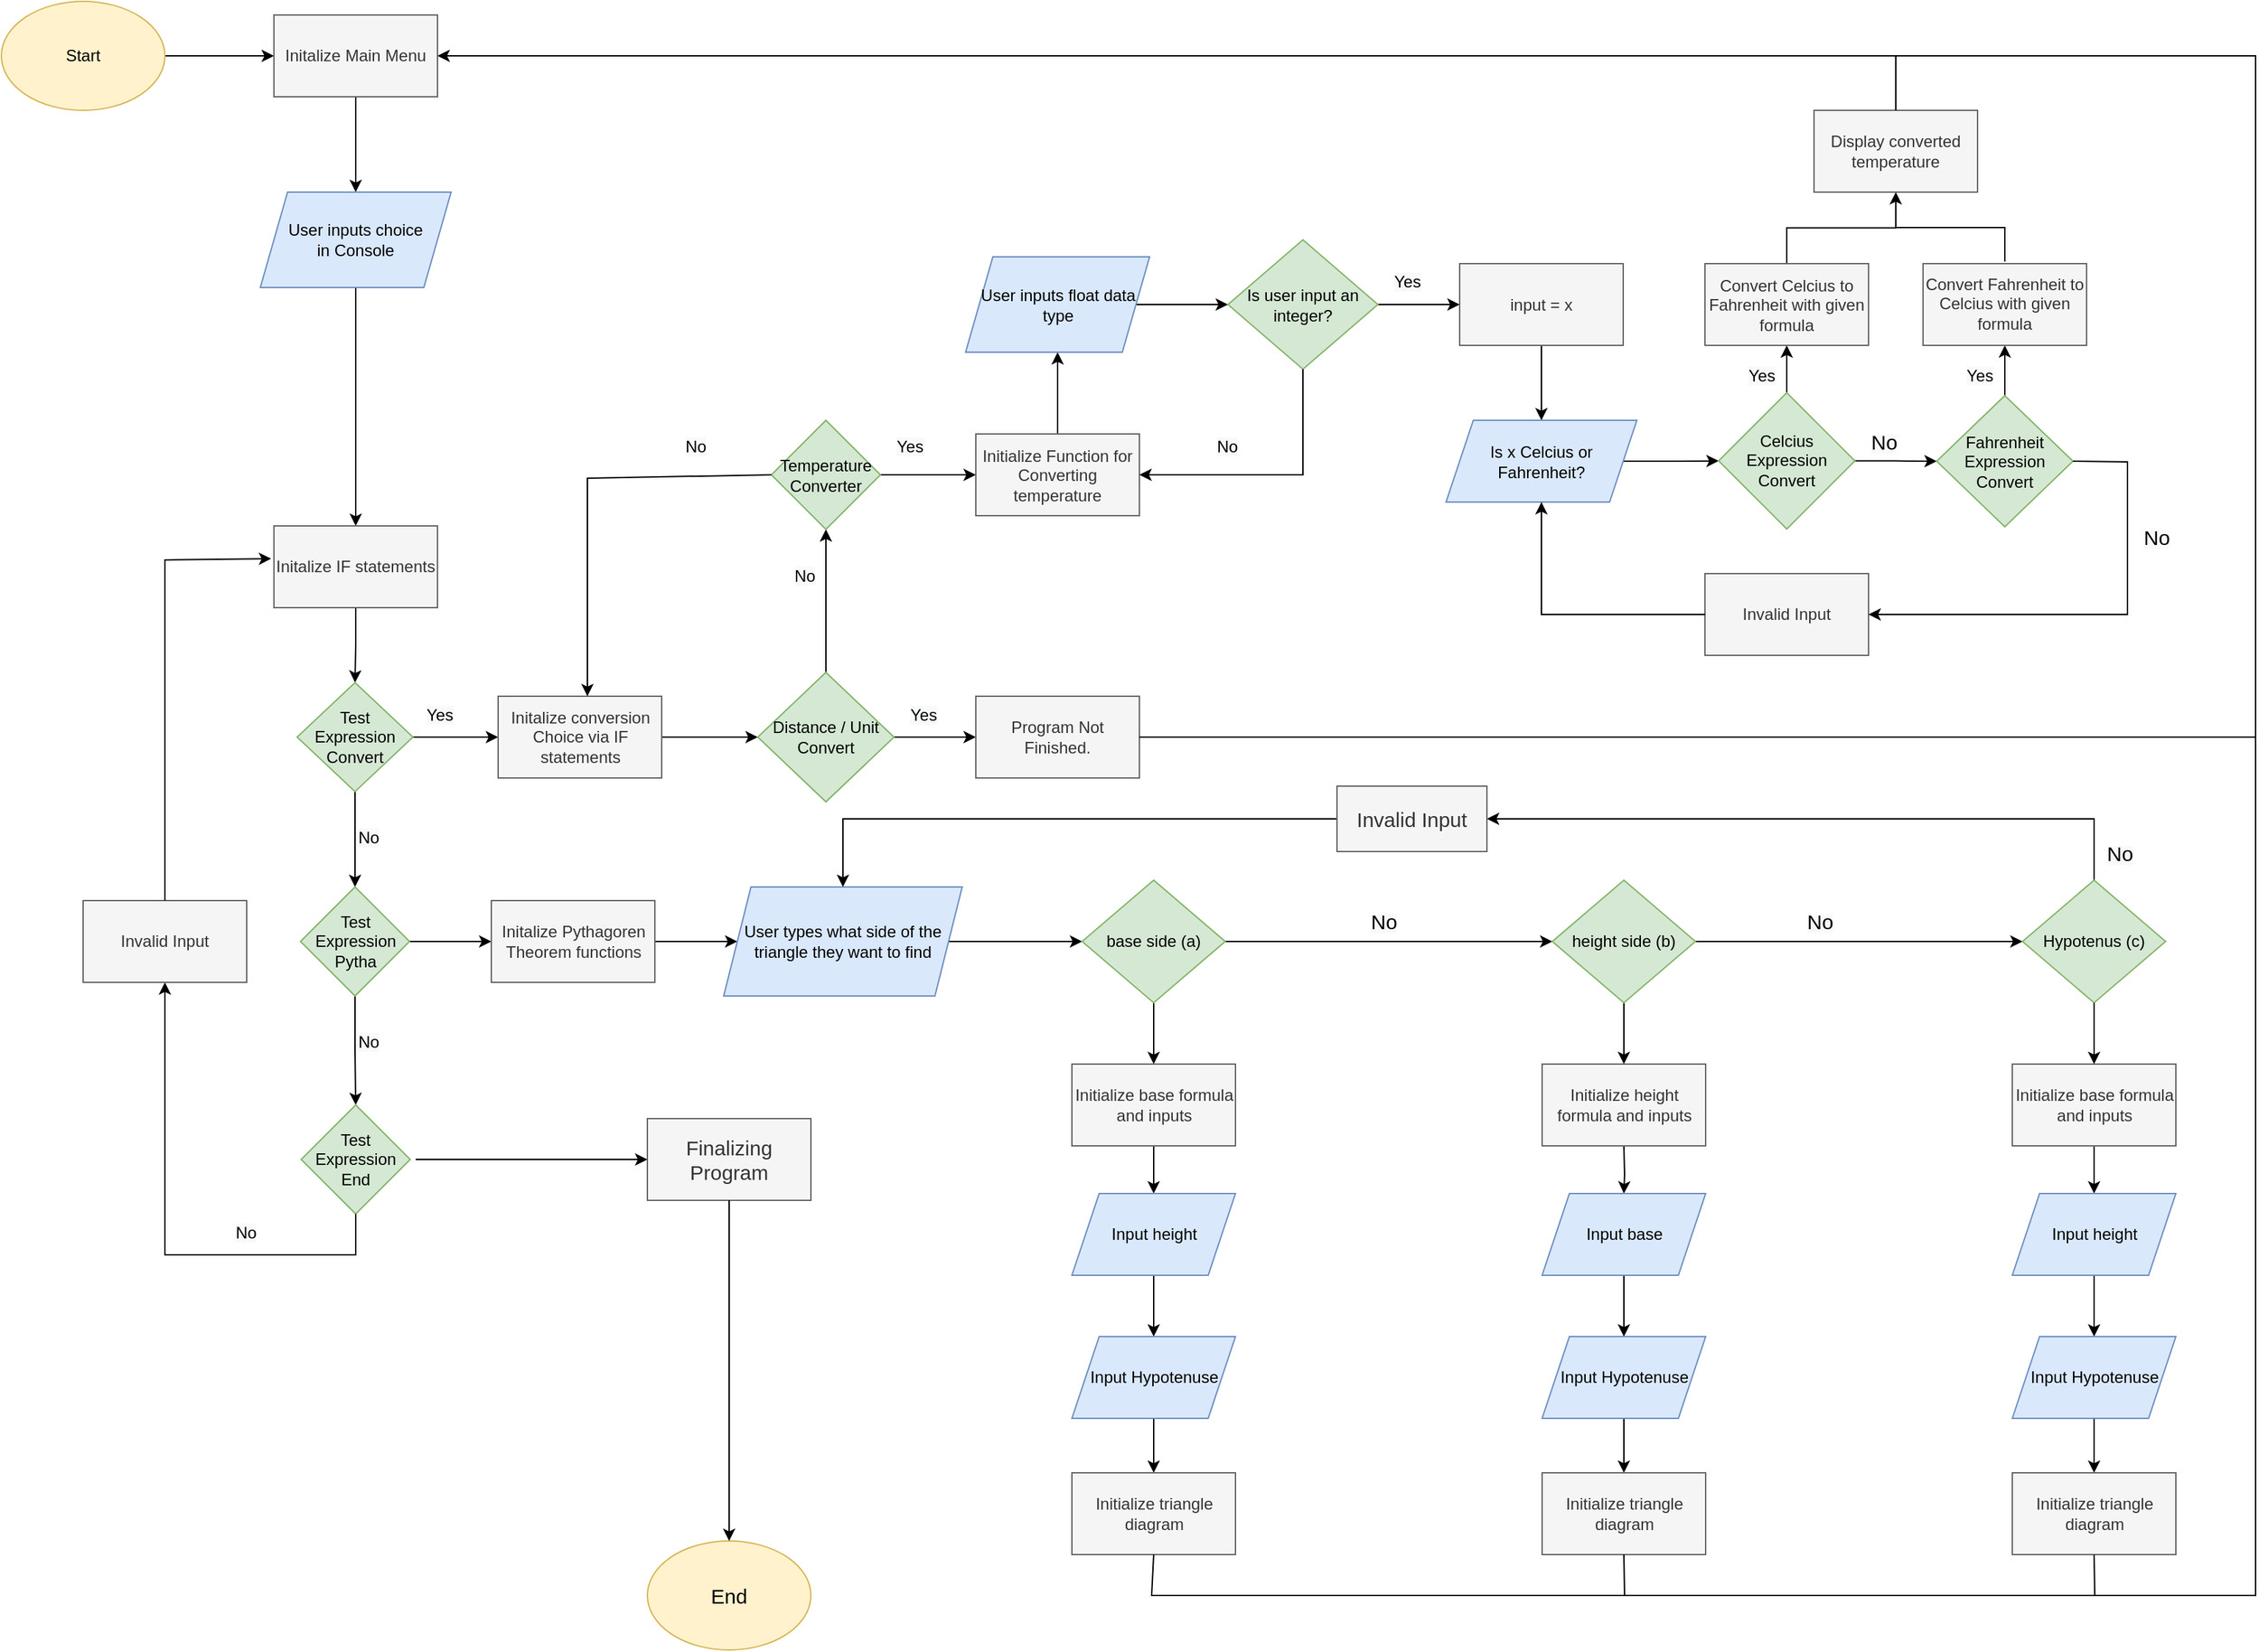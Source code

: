 <mxfile version="20.6.0" type="device"><diagram id="wLUYgMx3T7NsP7CaVfhr" name="Page-1"><mxGraphModel dx="2076" dy="2258" grid="1" gridSize="10" guides="1" tooltips="1" connect="1" arrows="1" fold="1" page="1" pageScale="1" pageWidth="850" pageHeight="1100" math="0" shadow="0"><root><mxCell id="0"/><mxCell id="1" parent="0"/><mxCell id="-X36bXisBp89bjYQendm-4" value="" style="edgeStyle=orthogonalEdgeStyle;rounded=0;orthogonalLoop=1;jettySize=auto;html=1;" parent="1" source="-X36bXisBp89bjYQendm-2" target="-X36bXisBp89bjYQendm-3" edge="1"><mxGeometry relative="1" as="geometry"/></mxCell><mxCell id="-X36bXisBp89bjYQendm-2" value="Start" style="ellipse;whiteSpace=wrap;html=1;fillColor=#fff2cc;strokeColor=#d6b656;" parent="1" vertex="1"><mxGeometry x="26" y="-270" width="120" height="80" as="geometry"/></mxCell><mxCell id="-X36bXisBp89bjYQendm-8" value="" style="edgeStyle=orthogonalEdgeStyle;rounded=0;orthogonalLoop=1;jettySize=auto;html=1;" parent="1" source="-X36bXisBp89bjYQendm-3" target="-X36bXisBp89bjYQendm-7" edge="1"><mxGeometry relative="1" as="geometry"/></mxCell><mxCell id="-X36bXisBp89bjYQendm-3" value="Initalize Main Menu" style="whiteSpace=wrap;html=1;fillColor=#f5f5f5;fontColor=#333333;strokeColor=#666666;" parent="1" vertex="1"><mxGeometry x="226" y="-260" width="120" height="60" as="geometry"/></mxCell><mxCell id="-X36bXisBp89bjYQendm-12" value="" style="edgeStyle=orthogonalEdgeStyle;rounded=0;orthogonalLoop=1;jettySize=auto;html=1;" parent="1" source="-X36bXisBp89bjYQendm-7" target="-X36bXisBp89bjYQendm-11" edge="1"><mxGeometry relative="1" as="geometry"/></mxCell><mxCell id="-X36bXisBp89bjYQendm-7" value="User inputs choice&lt;br&gt;in Console" style="shape=parallelogram;perimeter=parallelogramPerimeter;whiteSpace=wrap;html=1;fixedSize=1;fillColor=#dae8fc;strokeColor=#6c8ebf;" parent="1" vertex="1"><mxGeometry x="216" y="-130" width="140" height="70" as="geometry"/></mxCell><mxCell id="-X36bXisBp89bjYQendm-15" value="" style="edgeStyle=orthogonalEdgeStyle;rounded=0;orthogonalLoop=1;jettySize=auto;html=1;" parent="1" source="-X36bXisBp89bjYQendm-11" target="-X36bXisBp89bjYQendm-14" edge="1"><mxGeometry relative="1" as="geometry"/></mxCell><mxCell id="-X36bXisBp89bjYQendm-11" value="Initalize IF statements" style="whiteSpace=wrap;html=1;fillColor=#f5f5f5;fontColor=#333333;strokeColor=#666666;" parent="1" vertex="1"><mxGeometry x="226" y="115" width="120" height="60" as="geometry"/></mxCell><mxCell id="-X36bXisBp89bjYQendm-17" value="" style="edgeStyle=orthogonalEdgeStyle;rounded=0;orthogonalLoop=1;jettySize=auto;html=1;" parent="1" source="-X36bXisBp89bjYQendm-14" target="-X36bXisBp89bjYQendm-16" edge="1"><mxGeometry relative="1" as="geometry"/></mxCell><mxCell id="-X36bXisBp89bjYQendm-29" value="" style="edgeStyle=orthogonalEdgeStyle;rounded=0;orthogonalLoop=1;jettySize=auto;html=1;" parent="1" source="-X36bXisBp89bjYQendm-14" target="-X36bXisBp89bjYQendm-28" edge="1"><mxGeometry relative="1" as="geometry"/></mxCell><mxCell id="-X36bXisBp89bjYQendm-14" value="Test Expression Convert" style="rhombus;whiteSpace=wrap;html=1;fillColor=#d5e8d4;strokeColor=#82b366;" parent="1" vertex="1"><mxGeometry x="243" y="230" width="85" height="80" as="geometry"/></mxCell><mxCell id="-X36bXisBp89bjYQendm-19" value="" style="edgeStyle=orthogonalEdgeStyle;rounded=0;orthogonalLoop=1;jettySize=auto;html=1;" parent="1" source="-X36bXisBp89bjYQendm-16" target="-X36bXisBp89bjYQendm-18" edge="1"><mxGeometry relative="1" as="geometry"/></mxCell><mxCell id="YQ_pyxZvPDYNBhSS5rCI-2" value="" style="edgeStyle=orthogonalEdgeStyle;rounded=0;orthogonalLoop=1;jettySize=auto;html=1;" edge="1" parent="1" source="-X36bXisBp89bjYQendm-16" target="YQ_pyxZvPDYNBhSS5rCI-1"><mxGeometry relative="1" as="geometry"/></mxCell><mxCell id="-X36bXisBp89bjYQendm-16" value="Test Expression Pytha" style="rhombus;whiteSpace=wrap;html=1;fillColor=#d5e8d4;strokeColor=#82b366;" parent="1" vertex="1"><mxGeometry x="245.5" y="380" width="80" height="80" as="geometry"/></mxCell><mxCell id="-X36bXisBp89bjYQendm-18" value="Test Expression End" style="rhombus;whiteSpace=wrap;html=1;fillColor=#d5e8d4;strokeColor=#82b366;" parent="1" vertex="1"><mxGeometry x="246" y="540" width="80" height="80" as="geometry"/></mxCell><mxCell id="-X36bXisBp89bjYQendm-22" value="&lt;span style=&quot;color: rgb(0, 0, 0); font-family: Helvetica; font-size: 12px; font-style: normal; font-variant-ligatures: normal; font-variant-caps: normal; font-weight: 400; letter-spacing: normal; orphans: 2; text-align: center; text-indent: 0px; text-transform: none; widows: 2; word-spacing: 0px; -webkit-text-stroke-width: 0px; background-color: rgb(248, 249, 250); text-decoration-thickness: initial; text-decoration-style: initial; text-decoration-color: initial; float: none; display: inline !important;&quot;&gt;No&lt;/span&gt;" style="text;whiteSpace=wrap;html=1;" parent="1" vertex="1"><mxGeometry x="286" y="330" width="30" height="30" as="geometry"/></mxCell><mxCell id="-X36bXisBp89bjYQendm-23" value="&lt;span style=&quot;color: rgb(0, 0, 0); font-family: Helvetica; font-size: 12px; font-style: normal; font-variant-ligatures: normal; font-variant-caps: normal; font-weight: 400; letter-spacing: normal; orphans: 2; text-align: center; text-indent: 0px; text-transform: none; widows: 2; word-spacing: 0px; -webkit-text-stroke-width: 0px; background-color: rgb(248, 249, 250); text-decoration-thickness: initial; text-decoration-style: initial; text-decoration-color: initial; float: none; display: inline !important;&quot;&gt;No&lt;/span&gt;" style="text;whiteSpace=wrap;html=1;" parent="1" vertex="1"><mxGeometry x="286" y="480" width="30" height="30" as="geometry"/></mxCell><mxCell id="-X36bXisBp89bjYQendm-24" value="" style="endArrow=classic;html=1;rounded=0;exitX=0.5;exitY=1;exitDx=0;exitDy=0;" parent="1" source="-X36bXisBp89bjYQendm-18" edge="1"><mxGeometry width="50" height="50" relative="1" as="geometry"><mxPoint x="246" y="610" as="sourcePoint"/><mxPoint x="146" y="450" as="targetPoint"/><Array as="points"><mxPoint x="286" y="650"/><mxPoint x="146" y="650"/></Array></mxGeometry></mxCell><mxCell id="-X36bXisBp89bjYQendm-25" value="Invalid Input" style="rounded=0;whiteSpace=wrap;html=1;fillColor=#f5f5f5;fontColor=#333333;strokeColor=#666666;" parent="1" vertex="1"><mxGeometry x="86" y="390" width="120" height="60" as="geometry"/></mxCell><mxCell id="-X36bXisBp89bjYQendm-26" value="&lt;span style=&quot;color: rgb(0, 0, 0); font-family: Helvetica; font-size: 12px; font-style: normal; font-variant-ligatures: normal; font-variant-caps: normal; font-weight: 400; letter-spacing: normal; orphans: 2; text-align: center; text-indent: 0px; text-transform: none; widows: 2; word-spacing: 0px; -webkit-text-stroke-width: 0px; background-color: rgb(248, 249, 250); text-decoration-thickness: initial; text-decoration-style: initial; text-decoration-color: initial; float: none; display: inline !important;&quot;&gt;No&lt;/span&gt;" style="text;whiteSpace=wrap;html=1;" parent="1" vertex="1"><mxGeometry x="196" y="620" width="30" height="30" as="geometry"/></mxCell><mxCell id="-X36bXisBp89bjYQendm-27" value="" style="endArrow=classic;html=1;rounded=0;exitX=0.5;exitY=0;exitDx=0;exitDy=0;entryX=-0.017;entryY=0.4;entryDx=0;entryDy=0;entryPerimeter=0;" parent="1" source="-X36bXisBp89bjYQendm-25" target="-X36bXisBp89bjYQendm-11" edge="1"><mxGeometry width="50" height="50" relative="1" as="geometry"><mxPoint x="146" y="360" as="sourcePoint"/><mxPoint x="216" y="140" as="targetPoint"/><Array as="points"><mxPoint x="146" y="140"/></Array></mxGeometry></mxCell><mxCell id="-X36bXisBp89bjYQendm-33" value="" style="edgeStyle=orthogonalEdgeStyle;rounded=0;orthogonalLoop=1;jettySize=auto;html=1;" parent="1" source="-X36bXisBp89bjYQendm-28" target="-X36bXisBp89bjYQendm-32" edge="1"><mxGeometry relative="1" as="geometry"/></mxCell><mxCell id="-X36bXisBp89bjYQendm-28" value="Initalize conversion Choice via IF statements" style="whiteSpace=wrap;html=1;fillColor=#f5f5f5;fontColor=#333333;strokeColor=#666666;" parent="1" vertex="1"><mxGeometry x="390.5" y="240" width="120" height="60" as="geometry"/></mxCell><mxCell id="-X36bXisBp89bjYQendm-30" value="&lt;span style=&quot;color: rgb(0, 0, 0); font-family: Helvetica; font-size: 12px; font-style: normal; font-variant-ligatures: normal; font-variant-caps: normal; font-weight: 400; letter-spacing: normal; orphans: 2; text-align: center; text-indent: 0px; text-transform: none; widows: 2; word-spacing: 0px; -webkit-text-stroke-width: 0px; background-color: rgb(248, 249, 250); text-decoration-thickness: initial; text-decoration-style: initial; text-decoration-color: initial; float: none; display: inline !important;&quot;&gt;Yes&lt;/span&gt;" style="text;whiteSpace=wrap;html=1;" parent="1" vertex="1"><mxGeometry x="336" y="240" width="30" height="30" as="geometry"/></mxCell><mxCell id="-X36bXisBp89bjYQendm-45" value="" style="edgeStyle=orthogonalEdgeStyle;rounded=0;orthogonalLoop=1;jettySize=auto;html=1;" parent="1" source="-X36bXisBp89bjYQendm-32" target="-X36bXisBp89bjYQendm-44" edge="1"><mxGeometry relative="1" as="geometry"/></mxCell><mxCell id="-X36bXisBp89bjYQendm-49" value="" style="edgeStyle=orthogonalEdgeStyle;rounded=0;orthogonalLoop=1;jettySize=auto;html=1;" parent="1" source="-X36bXisBp89bjYQendm-32" target="-X36bXisBp89bjYQendm-48" edge="1"><mxGeometry relative="1" as="geometry"/></mxCell><mxCell id="-X36bXisBp89bjYQendm-32" value="Distance / Unit Convert" style="rhombus;whiteSpace=wrap;html=1;fillColor=#d5e8d4;strokeColor=#82b366;" parent="1" vertex="1"><mxGeometry x="581" y="222.5" width="100" height="95" as="geometry"/></mxCell><mxCell id="-X36bXisBp89bjYQendm-40" value="&lt;span style=&quot;color: rgb(0, 0, 0); font-family: Helvetica; font-size: 12px; font-style: normal; font-variant-ligatures: normal; font-variant-caps: normal; font-weight: 400; letter-spacing: normal; orphans: 2; text-align: center; text-indent: 0px; text-transform: none; widows: 2; word-spacing: 0px; -webkit-text-stroke-width: 0px; background-color: rgb(248, 249, 250); text-decoration-thickness: initial; text-decoration-style: initial; text-decoration-color: initial; float: none; display: inline !important;&quot;&gt;No&lt;/span&gt;" style="text;whiteSpace=wrap;html=1;" parent="1" vertex="1"><mxGeometry x="606" y="137.5" width="30" height="30" as="geometry"/></mxCell><mxCell id="-X36bXisBp89bjYQendm-56" value="" style="edgeStyle=orthogonalEdgeStyle;rounded=0;orthogonalLoop=1;jettySize=auto;html=1;" parent="1" source="-X36bXisBp89bjYQendm-44" target="-X36bXisBp89bjYQendm-55" edge="1"><mxGeometry relative="1" as="geometry"/></mxCell><mxCell id="-X36bXisBp89bjYQendm-44" value="Temperature Converter" style="rhombus;whiteSpace=wrap;html=1;fillColor=#d5e8d4;strokeColor=#82b366;" parent="1" vertex="1"><mxGeometry x="591" y="37.5" width="80" height="80" as="geometry"/></mxCell><mxCell id="-X36bXisBp89bjYQendm-48" value="Program Not Finished." style="whiteSpace=wrap;html=1;fillColor=#f5f5f5;fontColor=#333333;strokeColor=#666666;" parent="1" vertex="1"><mxGeometry x="741" y="240" width="120" height="60" as="geometry"/></mxCell><mxCell id="-X36bXisBp89bjYQendm-50" value="" style="endArrow=classic;html=1;rounded=0;exitX=0;exitY=0.5;exitDx=0;exitDy=0;" parent="1" source="-X36bXisBp89bjYQendm-44" edge="1"><mxGeometry width="50" height="50" relative="1" as="geometry"><mxPoint x="526" y="150" as="sourcePoint"/><mxPoint x="456" y="240" as="targetPoint"/><Array as="points"><mxPoint x="456" y="80"/></Array></mxGeometry></mxCell><mxCell id="-X36bXisBp89bjYQendm-52" value="&lt;span style=&quot;color: rgb(0, 0, 0); font-family: Helvetica; font-size: 12px; font-style: normal; font-variant-ligatures: normal; font-variant-caps: normal; font-weight: 400; letter-spacing: normal; orphans: 2; text-align: center; text-indent: 0px; text-transform: none; widows: 2; word-spacing: 0px; -webkit-text-stroke-width: 0px; background-color: rgb(248, 249, 250); text-decoration-thickness: initial; text-decoration-style: initial; text-decoration-color: initial; float: none; display: inline !important;&quot;&gt;No&lt;/span&gt;" style="text;whiteSpace=wrap;html=1;" parent="1" vertex="1"><mxGeometry x="526" y="42.5" width="30" height="30" as="geometry"/></mxCell><mxCell id="-X36bXisBp89bjYQendm-60" value="" style="edgeStyle=orthogonalEdgeStyle;rounded=0;orthogonalLoop=1;jettySize=auto;html=1;" parent="1" source="-X36bXisBp89bjYQendm-55" target="-X36bXisBp89bjYQendm-59" edge="1"><mxGeometry relative="1" as="geometry"/></mxCell><mxCell id="-X36bXisBp89bjYQendm-55" value="Initialize Function for Converting temperature" style="whiteSpace=wrap;html=1;fillColor=#f5f5f5;fontColor=#333333;strokeColor=#666666;" parent="1" vertex="1"><mxGeometry x="741" y="47.5" width="120" height="60" as="geometry"/></mxCell><mxCell id="-X36bXisBp89bjYQendm-57" value="&lt;span style=&quot;color: rgb(0, 0, 0); font-family: Helvetica; font-size: 12px; font-style: normal; font-variant-ligatures: normal; font-variant-caps: normal; font-weight: 400; letter-spacing: normal; orphans: 2; text-align: center; text-indent: 0px; text-transform: none; widows: 2; word-spacing: 0px; -webkit-text-stroke-width: 0px; background-color: rgb(248, 249, 250); text-decoration-thickness: initial; text-decoration-style: initial; text-decoration-color: initial; float: none; display: inline !important;&quot;&gt;Yes&lt;/span&gt;" style="text;whiteSpace=wrap;html=1;" parent="1" vertex="1"><mxGeometry x="681" y="42.5" width="30" height="30" as="geometry"/></mxCell><mxCell id="-X36bXisBp89bjYQendm-58" value="&lt;span style=&quot;color: rgb(0, 0, 0); font-family: Helvetica; font-size: 12px; font-style: normal; font-variant-ligatures: normal; font-variant-caps: normal; font-weight: 400; letter-spacing: normal; orphans: 2; text-align: center; text-indent: 0px; text-transform: none; widows: 2; word-spacing: 0px; -webkit-text-stroke-width: 0px; background-color: rgb(248, 249, 250); text-decoration-thickness: initial; text-decoration-style: initial; text-decoration-color: initial; float: none; display: inline !important;&quot;&gt;Yes&lt;/span&gt;" style="text;whiteSpace=wrap;html=1;" parent="1" vertex="1"><mxGeometry x="691" y="240" width="30" height="30" as="geometry"/></mxCell><mxCell id="-X36bXisBp89bjYQendm-64" value="" style="edgeStyle=orthogonalEdgeStyle;rounded=0;orthogonalLoop=1;jettySize=auto;html=1;" parent="1" source="-X36bXisBp89bjYQendm-59" target="-X36bXisBp89bjYQendm-63" edge="1"><mxGeometry relative="1" as="geometry"/></mxCell><mxCell id="-X36bXisBp89bjYQendm-59" value="User inputs float data type" style="shape=parallelogram;perimeter=parallelogramPerimeter;whiteSpace=wrap;html=1;fixedSize=1;fillColor=#dae8fc;strokeColor=#6c8ebf;" parent="1" vertex="1"><mxGeometry x="733.5" y="-82.5" width="135" height="70" as="geometry"/></mxCell><mxCell id="-X36bXisBp89bjYQendm-68" value="" style="edgeStyle=orthogonalEdgeStyle;rounded=0;orthogonalLoop=1;jettySize=auto;html=1;" parent="1" source="-X36bXisBp89bjYQendm-63" target="-X36bXisBp89bjYQendm-67" edge="1"><mxGeometry relative="1" as="geometry"/></mxCell><mxCell id="-X36bXisBp89bjYQendm-63" value="Is user input an integer?" style="rhombus;whiteSpace=wrap;html=1;fillColor=#d5e8d4;strokeColor=#82b366;" parent="1" vertex="1"><mxGeometry x="926" y="-95" width="110" height="95" as="geometry"/></mxCell><mxCell id="-X36bXisBp89bjYQendm-65" value="" style="endArrow=classic;html=1;rounded=0;exitX=0.5;exitY=1;exitDx=0;exitDy=0;entryX=1;entryY=0.5;entryDx=0;entryDy=0;" parent="1" source="-X36bXisBp89bjYQendm-63" target="-X36bXisBp89bjYQendm-55" edge="1"><mxGeometry width="50" height="50" relative="1" as="geometry"><mxPoint x="956" y="67.5" as="sourcePoint"/><mxPoint x="986" y="97.5" as="targetPoint"/><Array as="points"><mxPoint x="981" y="77.5"/></Array></mxGeometry></mxCell><mxCell id="-X36bXisBp89bjYQendm-66" value="&lt;span style=&quot;color: rgb(0, 0, 0); font-family: Helvetica; font-size: 12px; font-style: normal; font-variant-ligatures: normal; font-variant-caps: normal; font-weight: 400; letter-spacing: normal; orphans: 2; text-align: center; text-indent: 0px; text-transform: none; widows: 2; word-spacing: 0px; -webkit-text-stroke-width: 0px; background-color: rgb(248, 249, 250); text-decoration-thickness: initial; text-decoration-style: initial; text-decoration-color: initial; float: none; display: inline !important;&quot;&gt;No&lt;/span&gt;" style="text;whiteSpace=wrap;html=1;" parent="1" vertex="1"><mxGeometry x="916" y="42.5" width="30" height="30" as="geometry"/></mxCell><mxCell id="-X36bXisBp89bjYQendm-70" value="" style="edgeStyle=orthogonalEdgeStyle;rounded=0;orthogonalLoop=1;jettySize=auto;html=1;" parent="1" source="-X36bXisBp89bjYQendm-67" target="-X36bXisBp89bjYQendm-69" edge="1"><mxGeometry relative="1" as="geometry"/></mxCell><mxCell id="-X36bXisBp89bjYQendm-67" value="input = x" style="whiteSpace=wrap;html=1;fillColor=#f5f5f5;fontColor=#333333;strokeColor=#666666;" parent="1" vertex="1"><mxGeometry x="1096" y="-77.5" width="120" height="60" as="geometry"/></mxCell><mxCell id="-X36bXisBp89bjYQendm-72" value="" style="edgeStyle=orthogonalEdgeStyle;rounded=0;orthogonalLoop=1;jettySize=auto;html=1;" parent="1" source="-X36bXisBp89bjYQendm-69" target="-X36bXisBp89bjYQendm-71" edge="1"><mxGeometry relative="1" as="geometry"/></mxCell><mxCell id="-X36bXisBp89bjYQendm-69" value="Is x Celcius or Fahrenheit?" style="shape=parallelogram;perimeter=parallelogramPerimeter;whiteSpace=wrap;html=1;fixedSize=1;fillColor=#dae8fc;strokeColor=#6c8ebf;" parent="1" vertex="1"><mxGeometry x="1086" y="37.5" width="140" height="60" as="geometry"/></mxCell><mxCell id="-X36bXisBp89bjYQendm-75" value="" style="edgeStyle=orthogonalEdgeStyle;rounded=0;orthogonalLoop=1;jettySize=auto;html=1;" parent="1" source="-X36bXisBp89bjYQendm-71" target="-X36bXisBp89bjYQendm-74" edge="1"><mxGeometry relative="1" as="geometry"/></mxCell><mxCell id="-X36bXisBp89bjYQendm-86" value="" style="edgeStyle=orthogonalEdgeStyle;rounded=0;orthogonalLoop=1;jettySize=auto;html=1;" parent="1" source="-X36bXisBp89bjYQendm-71" target="-X36bXisBp89bjYQendm-85" edge="1"><mxGeometry relative="1" as="geometry"/></mxCell><mxCell id="-X36bXisBp89bjYQendm-71" value="Celcius Expression Convert" style="rhombus;whiteSpace=wrap;html=1;fillColor=#d5e8d4;strokeColor=#82b366;" parent="1" vertex="1"><mxGeometry x="1286" y="17.25" width="100" height="100" as="geometry"/></mxCell><mxCell id="-X36bXisBp89bjYQendm-88" value="" style="edgeStyle=orthogonalEdgeStyle;rounded=0;orthogonalLoop=1;jettySize=auto;html=1;" parent="1" source="-X36bXisBp89bjYQendm-74" target="-X36bXisBp89bjYQendm-87" edge="1"><mxGeometry relative="1" as="geometry"/></mxCell><mxCell id="-X36bXisBp89bjYQendm-74" value="Fahrenheit Expression Convert" style="rhombus;whiteSpace=wrap;html=1;fillColor=#d5e8d4;strokeColor=#82b366;" parent="1" vertex="1"><mxGeometry x="1446" y="19.38" width="100" height="96.25" as="geometry"/></mxCell><mxCell id="-X36bXisBp89bjYQendm-79" value="Invalid Input" style="rounded=0;whiteSpace=wrap;html=1;fillColor=#f5f5f5;fontColor=#333333;strokeColor=#666666;" parent="1" vertex="1"><mxGeometry x="1276" y="150" width="120" height="60" as="geometry"/></mxCell><mxCell id="-X36bXisBp89bjYQendm-83" value="" style="endArrow=classic;html=1;rounded=0;exitX=1;exitY=0.5;exitDx=0;exitDy=0;entryX=1;entryY=0.5;entryDx=0;entryDy=0;" parent="1" source="-X36bXisBp89bjYQendm-74" target="-X36bXisBp89bjYQendm-79" edge="1"><mxGeometry width="50" height="50" relative="1" as="geometry"><mxPoint x="1546" y="100" as="sourcePoint"/><mxPoint x="1596" y="60" as="targetPoint"/><Array as="points"><mxPoint x="1586" y="68"/><mxPoint x="1586" y="180"/></Array></mxGeometry></mxCell><mxCell id="-X36bXisBp89bjYQendm-84" value="" style="endArrow=classic;html=1;rounded=0;exitX=0;exitY=0.5;exitDx=0;exitDy=0;entryX=0.5;entryY=1;entryDx=0;entryDy=0;" parent="1" source="-X36bXisBp89bjYQendm-79" target="-X36bXisBp89bjYQendm-69" edge="1"><mxGeometry width="50" height="50" relative="1" as="geometry"><mxPoint x="1136" y="200" as="sourcePoint"/><mxPoint x="1186" y="150" as="targetPoint"/><Array as="points"><mxPoint x="1156" y="180"/></Array></mxGeometry></mxCell><mxCell id="-X36bXisBp89bjYQendm-90" value="" style="edgeStyle=orthogonalEdgeStyle;rounded=0;orthogonalLoop=1;jettySize=auto;html=1;" parent="1" source="-X36bXisBp89bjYQendm-85" target="-X36bXisBp89bjYQendm-89" edge="1"><mxGeometry relative="1" as="geometry"/></mxCell><mxCell id="-X36bXisBp89bjYQendm-85" value="Convert Celcius to Fahrenheit with given formula" style="whiteSpace=wrap;html=1;fillColor=#f5f5f5;fontColor=#333333;strokeColor=#666666;" parent="1" vertex="1"><mxGeometry x="1276" y="-77.5" width="120" height="60" as="geometry"/></mxCell><mxCell id="-X36bXisBp89bjYQendm-87" value="Convert Fahrenheit to Celcius with given formula" style="whiteSpace=wrap;html=1;fillColor=#f5f5f5;fontColor=#333333;strokeColor=#666666;" parent="1" vertex="1"><mxGeometry x="1436" y="-77.505" width="120" height="60" as="geometry"/></mxCell><mxCell id="-X36bXisBp89bjYQendm-89" value="Display converted temperature" style="whiteSpace=wrap;html=1;fillColor=#f5f5f5;fontColor=#333333;strokeColor=#666666;" parent="1" vertex="1"><mxGeometry x="1356" y="-190" width="120" height="60" as="geometry"/></mxCell><mxCell id="-X36bXisBp89bjYQendm-91" value="" style="endArrow=none;html=1;rounded=0;" parent="1" edge="1"><mxGeometry width="50" height="50" relative="1" as="geometry"><mxPoint x="1496" y="-79" as="sourcePoint"/><mxPoint x="1416" y="-104" as="targetPoint"/><Array as="points"><mxPoint x="1496" y="-104"/></Array></mxGeometry></mxCell><mxCell id="-X36bXisBp89bjYQendm-92" value="" style="endArrow=classic;html=1;rounded=0;entryX=1;entryY=0.5;entryDx=0;entryDy=0;exitX=0.5;exitY=0;exitDx=0;exitDy=0;" parent="1" source="-X36bXisBp89bjYQendm-89" target="-X36bXisBp89bjYQendm-3" edge="1"><mxGeometry width="50" height="50" relative="1" as="geometry"><mxPoint x="1426" y="-220" as="sourcePoint"/><mxPoint x="1436" y="-240" as="targetPoint"/><Array as="points"><mxPoint x="1416" y="-230"/></Array></mxGeometry></mxCell><mxCell id="-X36bXisBp89bjYQendm-93" value="" style="endArrow=none;html=1;rounded=0;exitX=1;exitY=0.5;exitDx=0;exitDy=0;" parent="1" source="-X36bXisBp89bjYQendm-48" edge="1"><mxGeometry width="50" height="50" relative="1" as="geometry"><mxPoint x="1196" y="300" as="sourcePoint"/><mxPoint x="1416" y="-230" as="targetPoint"/><Array as="points"><mxPoint x="1680" y="270"/><mxPoint x="1680" y="-230"/></Array></mxGeometry></mxCell><mxCell id="YQ_pyxZvPDYNBhSS5rCI-6" value="" style="edgeStyle=orthogonalEdgeStyle;rounded=0;orthogonalLoop=1;jettySize=auto;html=1;" edge="1" parent="1" source="YQ_pyxZvPDYNBhSS5rCI-1" target="YQ_pyxZvPDYNBhSS5rCI-5"><mxGeometry relative="1" as="geometry"/></mxCell><mxCell id="YQ_pyxZvPDYNBhSS5rCI-1" value="Initalize Pythagoren Theorem functions" style="whiteSpace=wrap;html=1;fillColor=#f5f5f5;fontColor=#333333;strokeColor=#666666;" vertex="1" parent="1"><mxGeometry x="385.5" y="390" width="120" height="60" as="geometry"/></mxCell><mxCell id="YQ_pyxZvPDYNBhSS5rCI-8" value="" style="edgeStyle=orthogonalEdgeStyle;rounded=0;orthogonalLoop=1;jettySize=auto;html=1;" edge="1" parent="1" source="YQ_pyxZvPDYNBhSS5rCI-5" target="YQ_pyxZvPDYNBhSS5rCI-7"><mxGeometry relative="1" as="geometry"/></mxCell><mxCell id="YQ_pyxZvPDYNBhSS5rCI-5" value="User types what side of the triangle they want to find" style="shape=parallelogram;perimeter=parallelogramPerimeter;whiteSpace=wrap;html=1;fixedSize=1;fillColor=#dae8fc;strokeColor=#6c8ebf;" vertex="1" parent="1"><mxGeometry x="556" y="380" width="175" height="80" as="geometry"/></mxCell><mxCell id="YQ_pyxZvPDYNBhSS5rCI-15" value="" style="edgeStyle=orthogonalEdgeStyle;rounded=0;orthogonalLoop=1;jettySize=auto;html=1;fontSize=15;" edge="1" parent="1" source="YQ_pyxZvPDYNBhSS5rCI-7" target="YQ_pyxZvPDYNBhSS5rCI-14"><mxGeometry relative="1" as="geometry"/></mxCell><mxCell id="YQ_pyxZvPDYNBhSS5rCI-27" value="" style="edgeStyle=orthogonalEdgeStyle;rounded=0;orthogonalLoop=1;jettySize=auto;html=1;fontSize=15;" edge="1" parent="1" source="YQ_pyxZvPDYNBhSS5rCI-7" target="YQ_pyxZvPDYNBhSS5rCI-26"><mxGeometry relative="1" as="geometry"/></mxCell><mxCell id="YQ_pyxZvPDYNBhSS5rCI-7" value="base side (a)" style="rhombus;whiteSpace=wrap;html=1;fillColor=#d5e8d4;strokeColor=#82b366;" vertex="1" parent="1"><mxGeometry x="819" y="375" width="105" height="90" as="geometry"/></mxCell><mxCell id="YQ_pyxZvPDYNBhSS5rCI-9" value="&lt;span style=&quot;color: rgb(0, 0, 0); font-family: Helvetica; font-size: 12px; font-style: normal; font-variant-ligatures: normal; font-variant-caps: normal; font-weight: 400; letter-spacing: normal; orphans: 2; text-align: center; text-indent: 0px; text-transform: none; widows: 2; word-spacing: 0px; -webkit-text-stroke-width: 0px; background-color: rgb(248, 249, 250); text-decoration-thickness: initial; text-decoration-style: initial; text-decoration-color: initial; float: none; display: inline !important;&quot;&gt;Yes&lt;/span&gt;" style="text;whiteSpace=wrap;html=1;" vertex="1" parent="1"><mxGeometry x="1046" y="-77.51" width="30" height="30" as="geometry"/></mxCell><mxCell id="YQ_pyxZvPDYNBhSS5rCI-10" value="&lt;span style=&quot;color: rgb(0, 0, 0); font-family: Helvetica; font-style: normal; font-variant-ligatures: normal; font-variant-caps: normal; font-weight: 400; letter-spacing: normal; orphans: 2; text-align: center; text-indent: 0px; text-transform: none; widows: 2; word-spacing: 0px; -webkit-text-stroke-width: 0px; background-color: rgb(248, 249, 250); text-decoration-thickness: initial; text-decoration-style: initial; text-decoration-color: initial; float: none; display: inline !important;&quot;&gt;&lt;font style=&quot;font-size: 15px;&quot;&gt;No&lt;/font&gt;&lt;/span&gt;" style="text;whiteSpace=wrap;html=1;" vertex="1" parent="1"><mxGeometry x="1596" y="107.5" width="30" height="32.5" as="geometry"/></mxCell><mxCell id="YQ_pyxZvPDYNBhSS5rCI-11" value="&lt;span style=&quot;color: rgb(0, 0, 0); font-family: Helvetica; font-style: normal; font-variant-ligatures: normal; font-variant-caps: normal; font-weight: 400; letter-spacing: normal; orphans: 2; text-align: center; text-indent: 0px; text-transform: none; widows: 2; word-spacing: 0px; -webkit-text-stroke-width: 0px; background-color: rgb(248, 249, 250); text-decoration-thickness: initial; text-decoration-style: initial; text-decoration-color: initial; float: none; display: inline !important;&quot;&gt;&lt;font style=&quot;font-size: 15px;&quot;&gt;No&lt;/font&gt;&lt;/span&gt;" style="text;whiteSpace=wrap;html=1;" vertex="1" parent="1"><mxGeometry x="1396" y="37.5" width="30" height="32.5" as="geometry"/></mxCell><mxCell id="YQ_pyxZvPDYNBhSS5rCI-12" value="&lt;span style=&quot;color: rgb(0, 0, 0); font-family: Helvetica; font-size: 12px; font-style: normal; font-variant-ligatures: normal; font-variant-caps: normal; font-weight: 400; letter-spacing: normal; orphans: 2; text-align: center; text-indent: 0px; text-transform: none; widows: 2; word-spacing: 0px; -webkit-text-stroke-width: 0px; background-color: rgb(248, 249, 250); text-decoration-thickness: initial; text-decoration-style: initial; text-decoration-color: initial; float: none; display: inline !important;&quot;&gt;Yes&lt;/span&gt;" style="text;whiteSpace=wrap;html=1;" vertex="1" parent="1"><mxGeometry x="1306" y="-8.62" width="30" height="30" as="geometry"/></mxCell><mxCell id="YQ_pyxZvPDYNBhSS5rCI-13" value="&lt;span style=&quot;color: rgb(0, 0, 0); font-family: Helvetica; font-size: 12px; font-style: normal; font-variant-ligatures: normal; font-variant-caps: normal; font-weight: 400; letter-spacing: normal; orphans: 2; text-align: center; text-indent: 0px; text-transform: none; widows: 2; word-spacing: 0px; -webkit-text-stroke-width: 0px; background-color: rgb(248, 249, 250); text-decoration-thickness: initial; text-decoration-style: initial; text-decoration-color: initial; float: none; display: inline !important;&quot;&gt;Yes&lt;/span&gt;" style="text;whiteSpace=wrap;html=1;" vertex="1" parent="1"><mxGeometry x="1466" y="-8.62" width="30" height="30" as="geometry"/></mxCell><mxCell id="YQ_pyxZvPDYNBhSS5rCI-18" value="" style="edgeStyle=orthogonalEdgeStyle;rounded=0;orthogonalLoop=1;jettySize=auto;html=1;fontSize=15;" edge="1" parent="1" source="YQ_pyxZvPDYNBhSS5rCI-14" target="YQ_pyxZvPDYNBhSS5rCI-17"><mxGeometry relative="1" as="geometry"/></mxCell><mxCell id="YQ_pyxZvPDYNBhSS5rCI-43" value="" style="edgeStyle=orthogonalEdgeStyle;rounded=0;orthogonalLoop=1;jettySize=auto;html=1;fontSize=15;" edge="1" parent="1" source="YQ_pyxZvPDYNBhSS5rCI-14" target="YQ_pyxZvPDYNBhSS5rCI-42"><mxGeometry relative="1" as="geometry"/></mxCell><mxCell id="YQ_pyxZvPDYNBhSS5rCI-14" value="height side (b)" style="rhombus;whiteSpace=wrap;html=1;fillColor=#d5e8d4;strokeColor=#82b366;" vertex="1" parent="1"><mxGeometry x="1164" y="375" width="105" height="90" as="geometry"/></mxCell><mxCell id="YQ_pyxZvPDYNBhSS5rCI-25" style="edgeStyle=orthogonalEdgeStyle;rounded=0;orthogonalLoop=1;jettySize=auto;html=1;exitX=0.5;exitY=0;exitDx=0;exitDy=0;entryX=1;entryY=0.5;entryDx=0;entryDy=0;fontSize=15;" edge="1" parent="1" source="YQ_pyxZvPDYNBhSS5rCI-17" target="YQ_pyxZvPDYNBhSS5rCI-21"><mxGeometry relative="1" as="geometry"/></mxCell><mxCell id="YQ_pyxZvPDYNBhSS5rCI-17" value="Hypotenus (c)" style="rhombus;whiteSpace=wrap;html=1;fillColor=#d5e8d4;strokeColor=#82b366;" vertex="1" parent="1"><mxGeometry x="1509" y="375" width="105" height="90" as="geometry"/></mxCell><mxCell id="YQ_pyxZvPDYNBhSS5rCI-20" value="&lt;span style=&quot;color: rgb(0, 0, 0); font-family: Helvetica; font-style: normal; font-variant-ligatures: normal; font-variant-caps: normal; font-weight: 400; letter-spacing: normal; orphans: 2; text-align: center; text-indent: 0px; text-transform: none; widows: 2; word-spacing: 0px; -webkit-text-stroke-width: 0px; background-color: rgb(248, 249, 250); text-decoration-thickness: initial; text-decoration-style: initial; text-decoration-color: initial; float: none; display: inline !important;&quot;&gt;&lt;font style=&quot;font-size: 15px;&quot;&gt;No&lt;/font&gt;&lt;/span&gt;" style="text;whiteSpace=wrap;html=1;" vertex="1" parent="1"><mxGeometry x="1569" y="340" width="30" height="32.5" as="geometry"/></mxCell><mxCell id="YQ_pyxZvPDYNBhSS5rCI-24" style="edgeStyle=orthogonalEdgeStyle;rounded=0;orthogonalLoop=1;jettySize=auto;html=1;exitX=0;exitY=0.5;exitDx=0;exitDy=0;entryX=0.5;entryY=0;entryDx=0;entryDy=0;fontSize=15;" edge="1" parent="1" source="YQ_pyxZvPDYNBhSS5rCI-21" target="YQ_pyxZvPDYNBhSS5rCI-5"><mxGeometry relative="1" as="geometry"/></mxCell><mxCell id="YQ_pyxZvPDYNBhSS5rCI-21" value="Invalid Input" style="rounded=0;whiteSpace=wrap;html=1;fontSize=15;fillColor=#f5f5f5;fontColor=#333333;strokeColor=#666666;" vertex="1" parent="1"><mxGeometry x="1006" y="306" width="110" height="48" as="geometry"/></mxCell><mxCell id="YQ_pyxZvPDYNBhSS5rCI-31" value="" style="edgeStyle=orthogonalEdgeStyle;rounded=0;orthogonalLoop=1;jettySize=auto;html=1;fontSize=15;" edge="1" parent="1" source="YQ_pyxZvPDYNBhSS5rCI-26" target="YQ_pyxZvPDYNBhSS5rCI-30"><mxGeometry relative="1" as="geometry"/></mxCell><mxCell id="YQ_pyxZvPDYNBhSS5rCI-26" value="Initialize base formula and inputs" style="whiteSpace=wrap;html=1;fillColor=#f5f5f5;fontColor=#333333;strokeColor=#666666;" vertex="1" parent="1"><mxGeometry x="811.5" y="510" width="120" height="60" as="geometry"/></mxCell><mxCell id="YQ_pyxZvPDYNBhSS5rCI-28" value="&lt;span style=&quot;color: rgb(0, 0, 0); font-family: Helvetica; font-style: normal; font-variant-ligatures: normal; font-variant-caps: normal; font-weight: 400; letter-spacing: normal; orphans: 2; text-align: center; text-indent: 0px; text-transform: none; widows: 2; word-spacing: 0px; -webkit-text-stroke-width: 0px; background-color: rgb(248, 249, 250); text-decoration-thickness: initial; text-decoration-style: initial; text-decoration-color: initial; float: none; display: inline !important;&quot;&gt;&lt;font style=&quot;font-size: 15px;&quot;&gt;No&lt;/font&gt;&lt;/span&gt;" style="text;whiteSpace=wrap;html=1;" vertex="1" parent="1"><mxGeometry x="1349" y="390" width="30" height="32.5" as="geometry"/></mxCell><mxCell id="YQ_pyxZvPDYNBhSS5rCI-29" value="&lt;span style=&quot;color: rgb(0, 0, 0); font-family: Helvetica; font-style: normal; font-variant-ligatures: normal; font-variant-caps: normal; font-weight: 400; letter-spacing: normal; orphans: 2; text-align: center; text-indent: 0px; text-transform: none; widows: 2; word-spacing: 0px; -webkit-text-stroke-width: 0px; background-color: rgb(248, 249, 250); text-decoration-thickness: initial; text-decoration-style: initial; text-decoration-color: initial; float: none; display: inline !important;&quot;&gt;&lt;font style=&quot;font-size: 15px;&quot;&gt;No&lt;/font&gt;&lt;/span&gt;" style="text;whiteSpace=wrap;html=1;" vertex="1" parent="1"><mxGeometry x="1029" y="390" width="30" height="32.5" as="geometry"/></mxCell><mxCell id="YQ_pyxZvPDYNBhSS5rCI-33" value="" style="edgeStyle=orthogonalEdgeStyle;rounded=0;orthogonalLoop=1;jettySize=auto;html=1;fontSize=15;" edge="1" parent="1" source="YQ_pyxZvPDYNBhSS5rCI-30" target="YQ_pyxZvPDYNBhSS5rCI-32"><mxGeometry relative="1" as="geometry"/></mxCell><mxCell id="YQ_pyxZvPDYNBhSS5rCI-30" value="Input height" style="shape=parallelogram;perimeter=parallelogramPerimeter;whiteSpace=wrap;html=1;fixedSize=1;fillColor=#dae8fc;strokeColor=#6c8ebf;" vertex="1" parent="1"><mxGeometry x="811.5" y="605" width="120" height="60" as="geometry"/></mxCell><mxCell id="YQ_pyxZvPDYNBhSS5rCI-35" value="" style="edgeStyle=orthogonalEdgeStyle;rounded=0;orthogonalLoop=1;jettySize=auto;html=1;fontSize=15;" edge="1" parent="1" source="YQ_pyxZvPDYNBhSS5rCI-32" target="YQ_pyxZvPDYNBhSS5rCI-34"><mxGeometry relative="1" as="geometry"/></mxCell><mxCell id="YQ_pyxZvPDYNBhSS5rCI-32" value="Input Hypotenuse" style="shape=parallelogram;perimeter=parallelogramPerimeter;whiteSpace=wrap;html=1;fixedSize=1;fillColor=#dae8fc;strokeColor=#6c8ebf;" vertex="1" parent="1"><mxGeometry x="811.5" y="710" width="120" height="60" as="geometry"/></mxCell><mxCell id="YQ_pyxZvPDYNBhSS5rCI-34" value="Initialize triangle diagram" style="whiteSpace=wrap;html=1;fillColor=#f5f5f5;fontColor=#333333;strokeColor=#666666;" vertex="1" parent="1"><mxGeometry x="811.5" y="810" width="120" height="60" as="geometry"/></mxCell><mxCell id="YQ_pyxZvPDYNBhSS5rCI-36" value="" style="edgeStyle=orthogonalEdgeStyle;rounded=0;orthogonalLoop=1;jettySize=auto;html=1;fontSize=15;" edge="1" parent="1" target="YQ_pyxZvPDYNBhSS5rCI-38"><mxGeometry relative="1" as="geometry"><mxPoint x="1216.5" y="570" as="sourcePoint"/></mxGeometry></mxCell><mxCell id="YQ_pyxZvPDYNBhSS5rCI-37" value="" style="edgeStyle=orthogonalEdgeStyle;rounded=0;orthogonalLoop=1;jettySize=auto;html=1;fontSize=15;" edge="1" parent="1" source="YQ_pyxZvPDYNBhSS5rCI-38" target="YQ_pyxZvPDYNBhSS5rCI-40"><mxGeometry relative="1" as="geometry"/></mxCell><mxCell id="YQ_pyxZvPDYNBhSS5rCI-38" value="Input base" style="shape=parallelogram;perimeter=parallelogramPerimeter;whiteSpace=wrap;html=1;fixedSize=1;fillColor=#dae8fc;strokeColor=#6c8ebf;" vertex="1" parent="1"><mxGeometry x="1156.5" y="605" width="120" height="60" as="geometry"/></mxCell><mxCell id="YQ_pyxZvPDYNBhSS5rCI-39" value="" style="edgeStyle=orthogonalEdgeStyle;rounded=0;orthogonalLoop=1;jettySize=auto;html=1;fontSize=15;" edge="1" parent="1" source="YQ_pyxZvPDYNBhSS5rCI-40" target="YQ_pyxZvPDYNBhSS5rCI-41"><mxGeometry relative="1" as="geometry"/></mxCell><mxCell id="YQ_pyxZvPDYNBhSS5rCI-40" value="Input Hypotenuse" style="shape=parallelogram;perimeter=parallelogramPerimeter;whiteSpace=wrap;html=1;fixedSize=1;fillColor=#dae8fc;strokeColor=#6c8ebf;" vertex="1" parent="1"><mxGeometry x="1156.5" y="710" width="120" height="60" as="geometry"/></mxCell><mxCell id="YQ_pyxZvPDYNBhSS5rCI-41" value="Initialize triangle diagram" style="whiteSpace=wrap;html=1;fillColor=#f5f5f5;fontColor=#333333;strokeColor=#666666;" vertex="1" parent="1"><mxGeometry x="1156.5" y="810" width="120" height="60" as="geometry"/></mxCell><mxCell id="YQ_pyxZvPDYNBhSS5rCI-42" value="Initialize height formula and inputs" style="whiteSpace=wrap;html=1;fillColor=#f5f5f5;fontColor=#333333;strokeColor=#666666;" vertex="1" parent="1"><mxGeometry x="1156.5" y="510" width="120" height="60" as="geometry"/></mxCell><mxCell id="YQ_pyxZvPDYNBhSS5rCI-50" value="" style="edgeStyle=orthogonalEdgeStyle;rounded=0;orthogonalLoop=1;jettySize=auto;html=1;fontSize=15;" edge="1" parent="1" source="YQ_pyxZvPDYNBhSS5rCI-51" target="YQ_pyxZvPDYNBhSS5rCI-53"><mxGeometry relative="1" as="geometry"/></mxCell><mxCell id="YQ_pyxZvPDYNBhSS5rCI-51" value="Initialize base formula and inputs" style="whiteSpace=wrap;html=1;fillColor=#f5f5f5;fontColor=#333333;strokeColor=#666666;" vertex="1" parent="1"><mxGeometry x="1501.5" y="510" width="120" height="60" as="geometry"/></mxCell><mxCell id="YQ_pyxZvPDYNBhSS5rCI-52" value="" style="edgeStyle=orthogonalEdgeStyle;rounded=0;orthogonalLoop=1;jettySize=auto;html=1;fontSize=15;" edge="1" parent="1" source="YQ_pyxZvPDYNBhSS5rCI-53" target="YQ_pyxZvPDYNBhSS5rCI-55"><mxGeometry relative="1" as="geometry"/></mxCell><mxCell id="YQ_pyxZvPDYNBhSS5rCI-53" value="Input height" style="shape=parallelogram;perimeter=parallelogramPerimeter;whiteSpace=wrap;html=1;fixedSize=1;fillColor=#dae8fc;strokeColor=#6c8ebf;" vertex="1" parent="1"><mxGeometry x="1501.5" y="605" width="120" height="60" as="geometry"/></mxCell><mxCell id="YQ_pyxZvPDYNBhSS5rCI-54" value="" style="edgeStyle=orthogonalEdgeStyle;rounded=0;orthogonalLoop=1;jettySize=auto;html=1;fontSize=15;" edge="1" parent="1" source="YQ_pyxZvPDYNBhSS5rCI-55" target="YQ_pyxZvPDYNBhSS5rCI-56"><mxGeometry relative="1" as="geometry"/></mxCell><mxCell id="YQ_pyxZvPDYNBhSS5rCI-55" value="Input Hypotenuse" style="shape=parallelogram;perimeter=parallelogramPerimeter;whiteSpace=wrap;html=1;fixedSize=1;fillColor=#dae8fc;strokeColor=#6c8ebf;" vertex="1" parent="1"><mxGeometry x="1501.5" y="710" width="120" height="60" as="geometry"/></mxCell><mxCell id="YQ_pyxZvPDYNBhSS5rCI-56" value="Initialize triangle diagram" style="whiteSpace=wrap;html=1;fillColor=#f5f5f5;fontColor=#333333;strokeColor=#666666;" vertex="1" parent="1"><mxGeometry x="1501.5" y="810" width="120" height="60" as="geometry"/></mxCell><mxCell id="YQ_pyxZvPDYNBhSS5rCI-57" value="" style="edgeStyle=orthogonalEdgeStyle;rounded=0;orthogonalLoop=1;jettySize=auto;html=1;fontSize=15;entryX=0.5;entryY=0;entryDx=0;entryDy=0;exitX=0.5;exitY=1;exitDx=0;exitDy=0;" edge="1" parent="1" source="YQ_pyxZvPDYNBhSS5rCI-17" target="YQ_pyxZvPDYNBhSS5rCI-51"><mxGeometry relative="1" as="geometry"><mxPoint x="1332.5" y="474" as="sourcePoint"/><mxPoint x="1332.5" y="519" as="targetPoint"/></mxGeometry></mxCell><mxCell id="YQ_pyxZvPDYNBhSS5rCI-58" value="" style="endArrow=none;html=1;rounded=0;fontSize=15;exitX=0.5;exitY=1;exitDx=0;exitDy=0;" edge="1" parent="1" source="YQ_pyxZvPDYNBhSS5rCI-34"><mxGeometry width="50" height="50" relative="1" as="geometry"><mxPoint x="1066" y="950" as="sourcePoint"/><mxPoint x="1680" y="250" as="targetPoint"/><Array as="points"><mxPoint x="870" y="900"/><mxPoint x="1680" y="900"/><mxPoint x="1680" y="740"/><mxPoint x="1680" y="570"/></Array></mxGeometry></mxCell><mxCell id="YQ_pyxZvPDYNBhSS5rCI-59" value="" style="endArrow=none;html=1;rounded=0;fontSize=15;entryX=0.5;entryY=1;entryDx=0;entryDy=0;" edge="1" parent="1" target="YQ_pyxZvPDYNBhSS5rCI-41"><mxGeometry width="50" height="50" relative="1" as="geometry"><mxPoint x="1217" y="900" as="sourcePoint"/><mxPoint x="1136" y="850" as="targetPoint"/></mxGeometry></mxCell><mxCell id="YQ_pyxZvPDYNBhSS5rCI-60" value="" style="endArrow=none;html=1;rounded=0;fontSize=15;entryX=0.5;entryY=1;entryDx=0;entryDy=0;" edge="1" parent="1" target="YQ_pyxZvPDYNBhSS5rCI-56"><mxGeometry width="50" height="50" relative="1" as="geometry"><mxPoint x="1562" y="900" as="sourcePoint"/><mxPoint x="1243.5" y="880" as="targetPoint"/></mxGeometry></mxCell><mxCell id="YQ_pyxZvPDYNBhSS5rCI-61" value="End" style="ellipse;whiteSpace=wrap;html=1;fontSize=15;fillColor=#fff2cc;strokeColor=#d6b656;" vertex="1" parent="1"><mxGeometry x="500" y="860" width="120" height="80" as="geometry"/></mxCell><mxCell id="YQ_pyxZvPDYNBhSS5rCI-62" value="Finalizing Program" style="rounded=0;whiteSpace=wrap;html=1;fontSize=15;fillColor=#f5f5f5;fontColor=#333333;strokeColor=#666666;" vertex="1" parent="1"><mxGeometry x="500" y="550" width="120" height="60" as="geometry"/></mxCell><mxCell id="YQ_pyxZvPDYNBhSS5rCI-63" value="" style="endArrow=classic;html=1;rounded=0;fontSize=15;entryX=0;entryY=0.5;entryDx=0;entryDy=0;" edge="1" parent="1" target="YQ_pyxZvPDYNBhSS5rCI-62"><mxGeometry width="50" height="50" relative="1" as="geometry"><mxPoint x="330" y="580" as="sourcePoint"/><mxPoint x="480" y="580" as="targetPoint"/></mxGeometry></mxCell><mxCell id="YQ_pyxZvPDYNBhSS5rCI-64" value="" style="endArrow=classic;html=1;rounded=0;fontSize=15;entryX=0.5;entryY=0;entryDx=0;entryDy=0;exitX=0.5;exitY=1;exitDx=0;exitDy=0;" edge="1" parent="1" source="YQ_pyxZvPDYNBhSS5rCI-62" target="YQ_pyxZvPDYNBhSS5rCI-61"><mxGeometry width="50" height="50" relative="1" as="geometry"><mxPoint x="340" y="590" as="sourcePoint"/><mxPoint x="490" y="590" as="targetPoint"/></mxGeometry></mxCell></root></mxGraphModel></diagram></mxfile>
